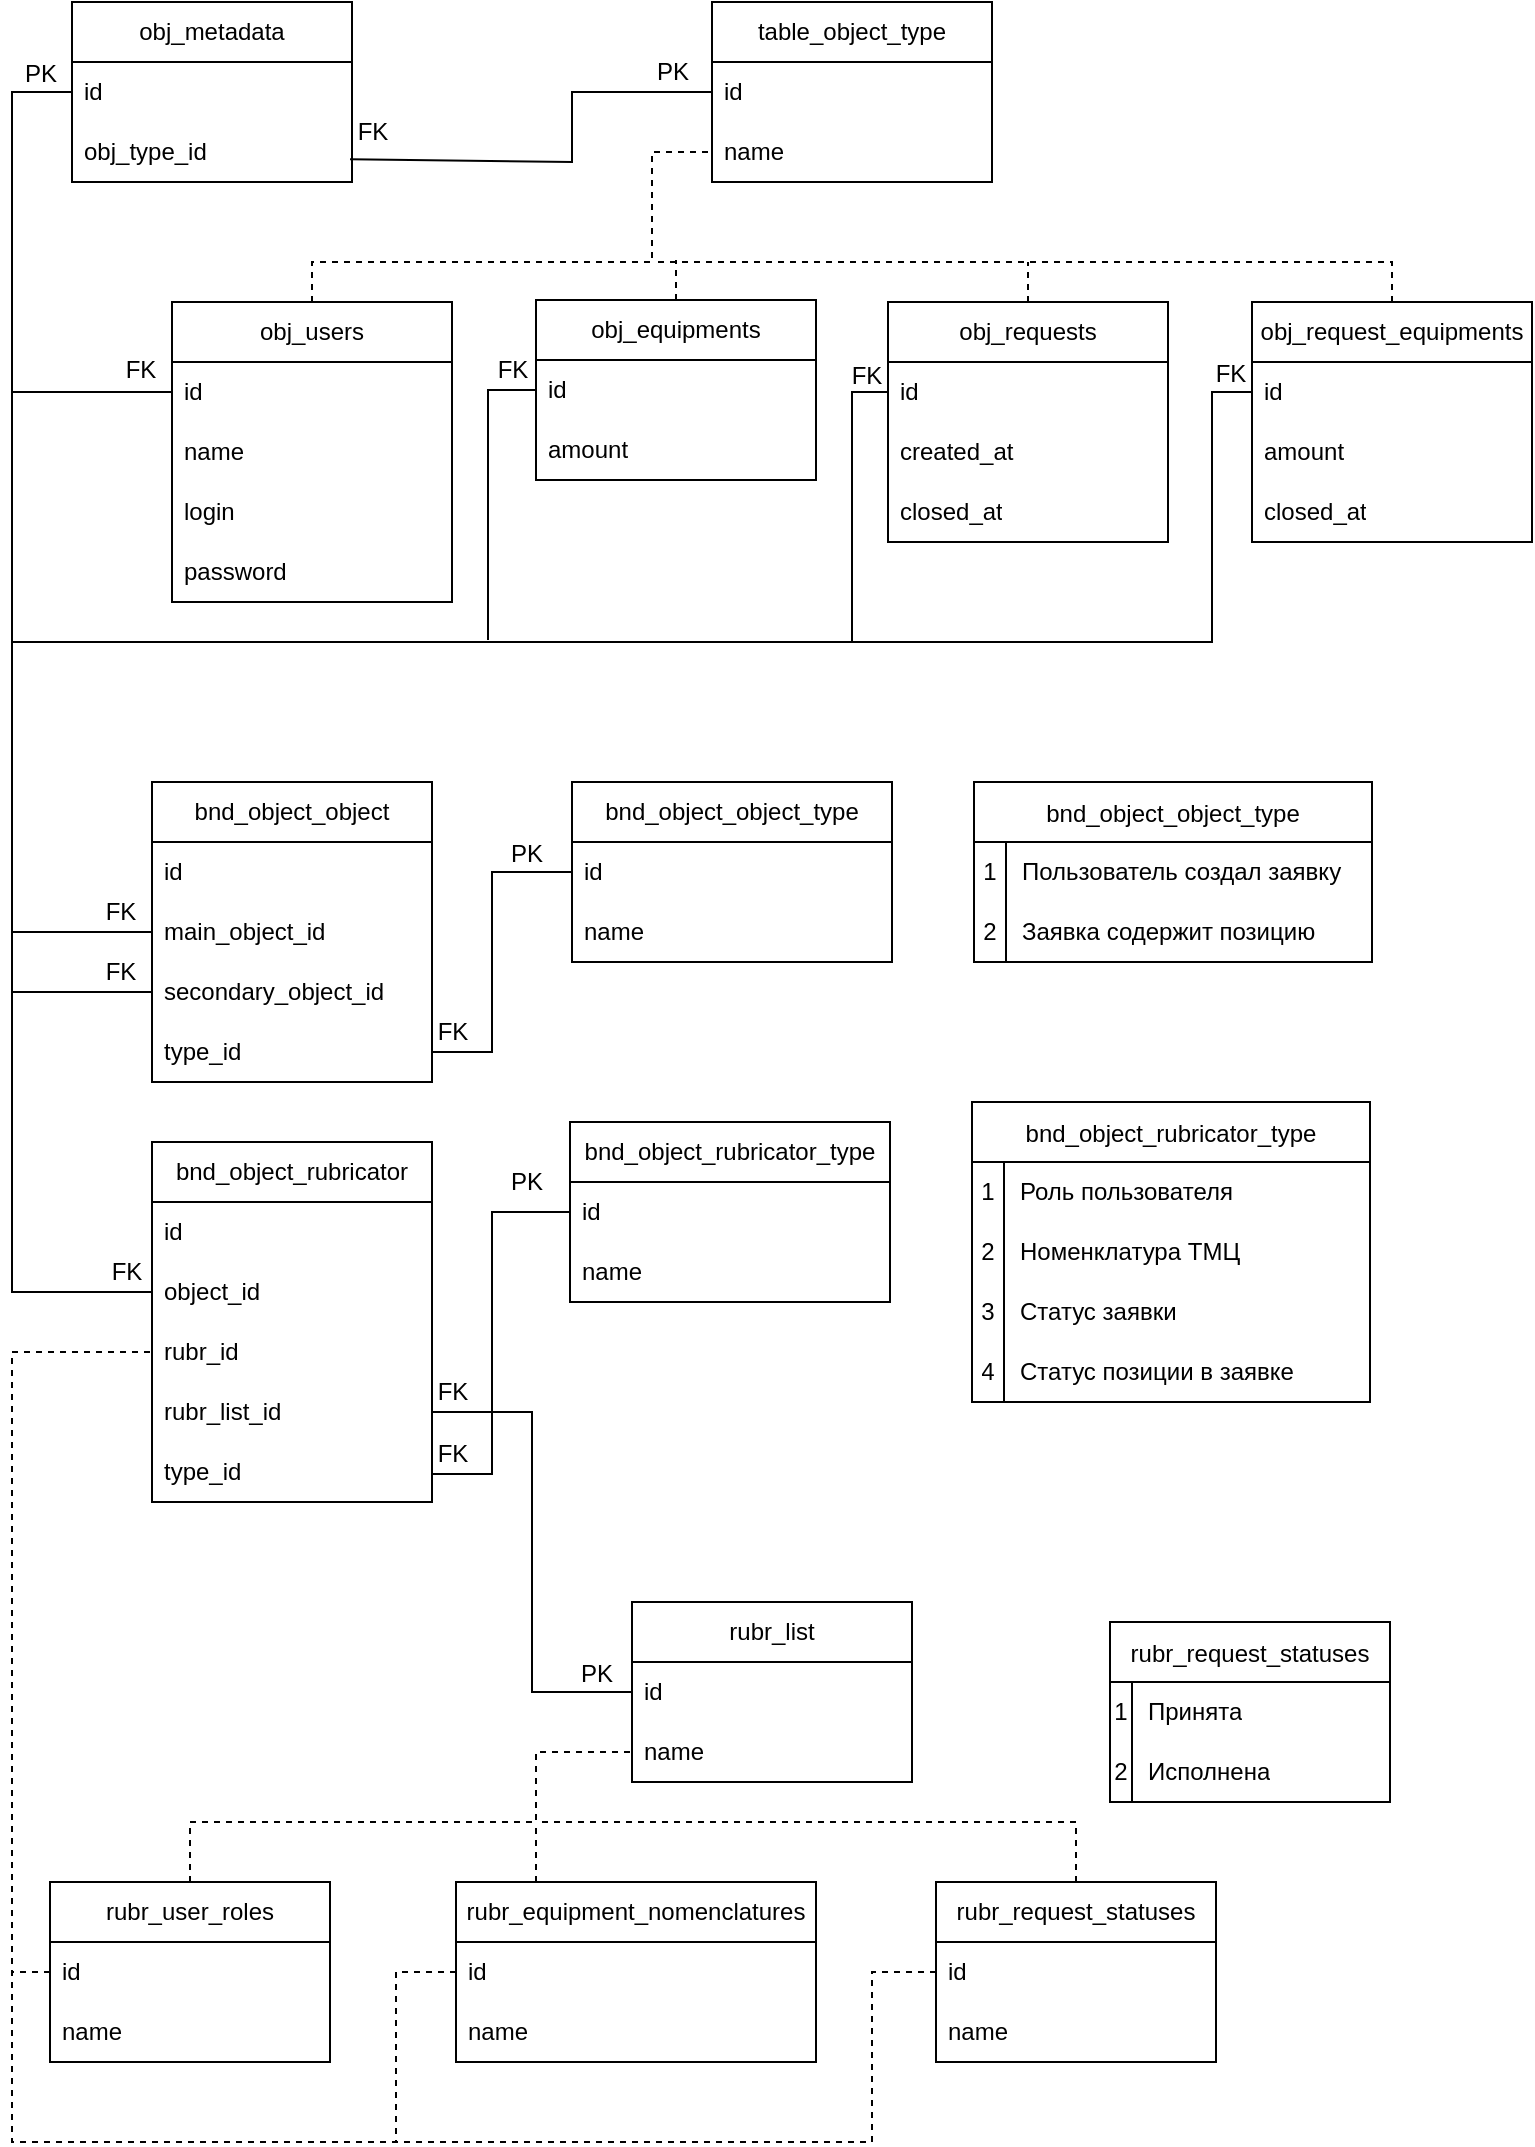 <mxfile version="26.2.15">
  <diagram name="Страница — 1" id="bLrMLPar97oH9QPDvLtB">
    <mxGraphModel dx="2220" dy="1306" grid="1" gridSize="10" guides="1" tooltips="1" connect="1" arrows="1" fold="1" page="1" pageScale="1" pageWidth="827" pageHeight="1169" math="0" shadow="0">
      <root>
        <mxCell id="0" />
        <mxCell id="1" parent="0" />
        <mxCell id="9yVn5tu1MOSAHcyBRN-_-1" value="obj_users" style="swimlane;fontStyle=0;childLayout=stackLayout;horizontal=1;startSize=30;horizontalStack=0;resizeParent=1;resizeParentMax=0;resizeLast=0;collapsible=1;marginBottom=0;whiteSpace=wrap;html=1;" parent="1" vertex="1">
          <mxGeometry x="120" y="160" width="140" height="150" as="geometry" />
        </mxCell>
        <mxCell id="mxWsvHkhdjBiguELYli5-2" value="" style="endArrow=none;html=1;rounded=0;entryX=0;entryY=0.5;entryDx=0;entryDy=0;" parent="9yVn5tu1MOSAHcyBRN-_-1" target="9yVn5tu1MOSAHcyBRN-_-2" edge="1">
          <mxGeometry width="50" height="50" relative="1" as="geometry">
            <mxPoint x="-80" y="45" as="sourcePoint" />
            <mxPoint x="-50" y="100" as="targetPoint" />
            <Array as="points" />
          </mxGeometry>
        </mxCell>
        <mxCell id="9yVn5tu1MOSAHcyBRN-_-2" value="id" style="text;strokeColor=none;fillColor=none;align=left;verticalAlign=middle;spacingLeft=4;spacingRight=4;overflow=hidden;points=[[0,0.5],[1,0.5]];portConstraint=eastwest;rotatable=0;whiteSpace=wrap;html=1;" parent="9yVn5tu1MOSAHcyBRN-_-1" vertex="1">
          <mxGeometry y="30" width="140" height="30" as="geometry" />
        </mxCell>
        <mxCell id="9yVn5tu1MOSAHcyBRN-_-3" value="name" style="text;strokeColor=none;fillColor=none;align=left;verticalAlign=middle;spacingLeft=4;spacingRight=4;overflow=hidden;points=[[0,0.5],[1,0.5]];portConstraint=eastwest;rotatable=0;whiteSpace=wrap;html=1;" parent="9yVn5tu1MOSAHcyBRN-_-1" vertex="1">
          <mxGeometry y="60" width="140" height="30" as="geometry" />
        </mxCell>
        <mxCell id="9yVn5tu1MOSAHcyBRN-_-4" value="login" style="text;strokeColor=none;fillColor=none;align=left;verticalAlign=middle;spacingLeft=4;spacingRight=4;overflow=hidden;points=[[0,0.5],[1,0.5]];portConstraint=eastwest;rotatable=0;whiteSpace=wrap;html=1;" parent="9yVn5tu1MOSAHcyBRN-_-1" vertex="1">
          <mxGeometry y="90" width="140" height="30" as="geometry" />
        </mxCell>
        <mxCell id="9yVn5tu1MOSAHcyBRN-_-5" value="password" style="text;strokeColor=none;fillColor=none;align=left;verticalAlign=middle;spacingLeft=4;spacingRight=4;overflow=hidden;points=[[0,0.5],[1,0.5]];portConstraint=eastwest;rotatable=0;whiteSpace=wrap;html=1;" parent="9yVn5tu1MOSAHcyBRN-_-1" vertex="1">
          <mxGeometry y="120" width="140" height="30" as="geometry" />
        </mxCell>
        <mxCell id="9yVn5tu1MOSAHcyBRN-_-6" value="obj_equipments" style="swimlane;fontStyle=0;childLayout=stackLayout;horizontal=1;startSize=30;horizontalStack=0;resizeParent=1;resizeParentMax=0;resizeLast=0;collapsible=1;marginBottom=0;whiteSpace=wrap;html=1;" parent="1" vertex="1">
          <mxGeometry x="302" y="159" width="140" height="90" as="geometry" />
        </mxCell>
        <mxCell id="9yVn5tu1MOSAHcyBRN-_-7" value="id" style="text;strokeColor=none;fillColor=none;align=left;verticalAlign=middle;spacingLeft=4;spacingRight=4;overflow=hidden;points=[[0,0.5],[1,0.5]];portConstraint=eastwest;rotatable=0;whiteSpace=wrap;html=1;" parent="9yVn5tu1MOSAHcyBRN-_-6" vertex="1">
          <mxGeometry y="30" width="140" height="30" as="geometry" />
        </mxCell>
        <mxCell id="9yVn5tu1MOSAHcyBRN-_-8" value="amount" style="text;strokeColor=none;fillColor=none;align=left;verticalAlign=middle;spacingLeft=4;spacingRight=4;overflow=hidden;points=[[0,0.5],[1,0.5]];portConstraint=eastwest;rotatable=0;whiteSpace=wrap;html=1;" parent="9yVn5tu1MOSAHcyBRN-_-6" vertex="1">
          <mxGeometry y="60" width="140" height="30" as="geometry" />
        </mxCell>
        <mxCell id="9yVn5tu1MOSAHcyBRN-_-10" value="obj_requests" style="swimlane;fontStyle=0;childLayout=stackLayout;horizontal=1;startSize=30;horizontalStack=0;resizeParent=1;resizeParentMax=0;resizeLast=0;collapsible=1;marginBottom=0;whiteSpace=wrap;html=1;" parent="1" vertex="1">
          <mxGeometry x="478" y="160" width="140" height="120" as="geometry" />
        </mxCell>
        <mxCell id="9yVn5tu1MOSAHcyBRN-_-11" value="id" style="text;strokeColor=none;fillColor=none;align=left;verticalAlign=middle;spacingLeft=4;spacingRight=4;overflow=hidden;points=[[0,0.5],[1,0.5]];portConstraint=eastwest;rotatable=0;whiteSpace=wrap;html=1;" parent="9yVn5tu1MOSAHcyBRN-_-10" vertex="1">
          <mxGeometry y="30" width="140" height="30" as="geometry" />
        </mxCell>
        <mxCell id="9yVn5tu1MOSAHcyBRN-_-12" value="created_at" style="text;strokeColor=none;fillColor=none;align=left;verticalAlign=middle;spacingLeft=4;spacingRight=4;overflow=hidden;points=[[0,0.5],[1,0.5]];portConstraint=eastwest;rotatable=0;whiteSpace=wrap;html=1;" parent="9yVn5tu1MOSAHcyBRN-_-10" vertex="1">
          <mxGeometry y="60" width="140" height="30" as="geometry" />
        </mxCell>
        <mxCell id="9yVn5tu1MOSAHcyBRN-_-13" value="closed_at" style="text;strokeColor=none;fillColor=none;align=left;verticalAlign=middle;spacingLeft=4;spacingRight=4;overflow=hidden;points=[[0,0.5],[1,0.5]];portConstraint=eastwest;rotatable=0;whiteSpace=wrap;html=1;" parent="9yVn5tu1MOSAHcyBRN-_-10" vertex="1">
          <mxGeometry y="90" width="140" height="30" as="geometry" />
        </mxCell>
        <mxCell id="9yVn5tu1MOSAHcyBRN-_-14" value="obj_request_equipments" style="swimlane;fontStyle=0;childLayout=stackLayout;horizontal=1;startSize=30;horizontalStack=0;resizeParent=1;resizeParentMax=0;resizeLast=0;collapsible=1;marginBottom=0;whiteSpace=wrap;html=1;" parent="1" vertex="1">
          <mxGeometry x="660" y="160" width="140" height="120" as="geometry" />
        </mxCell>
        <mxCell id="9yVn5tu1MOSAHcyBRN-_-15" value="id" style="text;strokeColor=none;fillColor=none;align=left;verticalAlign=middle;spacingLeft=4;spacingRight=4;overflow=hidden;points=[[0,0.5],[1,0.5]];portConstraint=eastwest;rotatable=0;whiteSpace=wrap;html=1;" parent="9yVn5tu1MOSAHcyBRN-_-14" vertex="1">
          <mxGeometry y="30" width="140" height="30" as="geometry" />
        </mxCell>
        <mxCell id="9yVn5tu1MOSAHcyBRN-_-16" value="amount" style="text;strokeColor=none;fillColor=none;align=left;verticalAlign=middle;spacingLeft=4;spacingRight=4;overflow=hidden;points=[[0,0.5],[1,0.5]];portConstraint=eastwest;rotatable=0;whiteSpace=wrap;html=1;" parent="9yVn5tu1MOSAHcyBRN-_-14" vertex="1">
          <mxGeometry y="60" width="140" height="30" as="geometry" />
        </mxCell>
        <mxCell id="9yVn5tu1MOSAHcyBRN-_-17" value="closed_at" style="text;strokeColor=none;fillColor=none;align=left;verticalAlign=middle;spacingLeft=4;spacingRight=4;overflow=hidden;points=[[0,0.5],[1,0.5]];portConstraint=eastwest;rotatable=0;whiteSpace=wrap;html=1;" parent="9yVn5tu1MOSAHcyBRN-_-14" vertex="1">
          <mxGeometry y="90" width="140" height="30" as="geometry" />
        </mxCell>
        <mxCell id="9yVn5tu1MOSAHcyBRN-_-18" value="table_object_type" style="swimlane;fontStyle=0;childLayout=stackLayout;horizontal=1;startSize=30;horizontalStack=0;resizeParent=1;resizeParentMax=0;resizeLast=0;collapsible=1;marginBottom=0;whiteSpace=wrap;html=1;" parent="1" vertex="1">
          <mxGeometry x="390" y="10" width="140" height="90" as="geometry" />
        </mxCell>
        <mxCell id="9yVn5tu1MOSAHcyBRN-_-19" value="id" style="text;strokeColor=none;fillColor=none;align=left;verticalAlign=middle;spacingLeft=4;spacingRight=4;overflow=hidden;points=[[0,0.5],[1,0.5]];portConstraint=eastwest;rotatable=0;whiteSpace=wrap;html=1;" parent="9yVn5tu1MOSAHcyBRN-_-18" vertex="1">
          <mxGeometry y="30" width="140" height="30" as="geometry" />
        </mxCell>
        <mxCell id="9yVn5tu1MOSAHcyBRN-_-20" value="name" style="text;strokeColor=none;fillColor=none;align=left;verticalAlign=middle;spacingLeft=4;spacingRight=4;overflow=hidden;points=[[0,0.5],[1,0.5]];portConstraint=eastwest;rotatable=0;whiteSpace=wrap;html=1;" parent="9yVn5tu1MOSAHcyBRN-_-18" vertex="1">
          <mxGeometry y="60" width="140" height="30" as="geometry" />
        </mxCell>
        <mxCell id="9yVn5tu1MOSAHcyBRN-_-27" value="obj_metadata" style="swimlane;fontStyle=0;childLayout=stackLayout;horizontal=1;startSize=30;horizontalStack=0;resizeParent=1;resizeParentMax=0;resizeLast=0;collapsible=1;marginBottom=0;whiteSpace=wrap;html=1;" parent="1" vertex="1">
          <mxGeometry x="70" y="10" width="140" height="90" as="geometry" />
        </mxCell>
        <mxCell id="9yVn5tu1MOSAHcyBRN-_-28" value="id" style="text;strokeColor=none;fillColor=none;align=left;verticalAlign=middle;spacingLeft=4;spacingRight=4;overflow=hidden;points=[[0,0.5],[1,0.5]];portConstraint=eastwest;rotatable=0;whiteSpace=wrap;html=1;" parent="9yVn5tu1MOSAHcyBRN-_-27" vertex="1">
          <mxGeometry y="30" width="140" height="30" as="geometry" />
        </mxCell>
        <mxCell id="9yVn5tu1MOSAHcyBRN-_-29" value="obj_type_id" style="text;strokeColor=none;fillColor=none;align=left;verticalAlign=middle;spacingLeft=4;spacingRight=4;overflow=hidden;points=[[0,0.5],[1,0.5]];portConstraint=eastwest;rotatable=0;whiteSpace=wrap;html=1;" parent="9yVn5tu1MOSAHcyBRN-_-27" vertex="1">
          <mxGeometry y="60" width="140" height="30" as="geometry" />
        </mxCell>
        <mxCell id="9yVn5tu1MOSAHcyBRN-_-31" value="" style="endArrow=none;html=1;rounded=0;exitX=0.993;exitY=0.621;exitDx=0;exitDy=0;entryX=0;entryY=0.5;entryDx=0;entryDy=0;exitPerimeter=0;" parent="1" source="9yVn5tu1MOSAHcyBRN-_-29" target="9yVn5tu1MOSAHcyBRN-_-19" edge="1">
          <mxGeometry width="50" height="50" relative="1" as="geometry">
            <mxPoint x="400" y="310" as="sourcePoint" />
            <mxPoint x="450" y="260" as="targetPoint" />
            <Array as="points">
              <mxPoint x="320" y="90" />
              <mxPoint x="320" y="55" />
            </Array>
          </mxGeometry>
        </mxCell>
        <mxCell id="9yVn5tu1MOSAHcyBRN-_-37" value="bnd_object_rubricator" style="swimlane;fontStyle=0;childLayout=stackLayout;horizontal=1;startSize=30;horizontalStack=0;resizeParent=1;resizeParentMax=0;resizeLast=0;collapsible=1;marginBottom=0;whiteSpace=wrap;html=1;" parent="1" vertex="1">
          <mxGeometry x="110" y="580" width="140" height="180" as="geometry" />
        </mxCell>
        <mxCell id="9yVn5tu1MOSAHcyBRN-_-38" value="id" style="text;strokeColor=none;fillColor=none;align=left;verticalAlign=middle;spacingLeft=4;spacingRight=4;overflow=hidden;points=[[0,0.5],[1,0.5]];portConstraint=eastwest;rotatable=0;whiteSpace=wrap;html=1;" parent="9yVn5tu1MOSAHcyBRN-_-37" vertex="1">
          <mxGeometry y="30" width="140" height="30" as="geometry" />
        </mxCell>
        <mxCell id="9yVn5tu1MOSAHcyBRN-_-39" value="object_id" style="text;strokeColor=none;fillColor=none;align=left;verticalAlign=middle;spacingLeft=4;spacingRight=4;overflow=hidden;points=[[0,0.5],[1,0.5]];portConstraint=eastwest;rotatable=0;whiteSpace=wrap;html=1;" parent="9yVn5tu1MOSAHcyBRN-_-37" vertex="1">
          <mxGeometry y="60" width="140" height="30" as="geometry" />
        </mxCell>
        <mxCell id="9yVn5tu1MOSAHcyBRN-_-42" value="rubr_id" style="text;strokeColor=none;fillColor=none;align=left;verticalAlign=middle;spacingLeft=4;spacingRight=4;overflow=hidden;points=[[0,0.5],[1,0.5]];portConstraint=eastwest;rotatable=0;whiteSpace=wrap;html=1;" parent="9yVn5tu1MOSAHcyBRN-_-37" vertex="1">
          <mxGeometry y="90" width="140" height="30" as="geometry" />
        </mxCell>
        <mxCell id="9yVn5tu1MOSAHcyBRN-_-40" value="rubr_list_id" style="text;strokeColor=none;fillColor=none;align=left;verticalAlign=middle;spacingLeft=4;spacingRight=4;overflow=hidden;points=[[0,0.5],[1,0.5]];portConstraint=eastwest;rotatable=0;whiteSpace=wrap;html=1;" parent="9yVn5tu1MOSAHcyBRN-_-37" vertex="1">
          <mxGeometry y="120" width="140" height="30" as="geometry" />
        </mxCell>
        <mxCell id="9yVn5tu1MOSAHcyBRN-_-43" value="type_id" style="text;strokeColor=none;fillColor=none;align=left;verticalAlign=middle;spacingLeft=4;spacingRight=4;overflow=hidden;points=[[0,0.5],[1,0.5]];portConstraint=eastwest;rotatable=0;whiteSpace=wrap;html=1;" parent="9yVn5tu1MOSAHcyBRN-_-37" vertex="1">
          <mxGeometry y="150" width="140" height="30" as="geometry" />
        </mxCell>
        <mxCell id="9yVn5tu1MOSAHcyBRN-_-45" value="bnd_object_rubricator_type" style="swimlane;fontStyle=0;childLayout=stackLayout;horizontal=1;startSize=30;horizontalStack=0;resizeParent=1;resizeParentMax=0;resizeLast=0;collapsible=1;marginBottom=0;whiteSpace=wrap;html=1;" parent="1" vertex="1">
          <mxGeometry x="319" y="570" width="160" height="90" as="geometry" />
        </mxCell>
        <mxCell id="9yVn5tu1MOSAHcyBRN-_-46" value="id" style="text;strokeColor=none;fillColor=none;align=left;verticalAlign=middle;spacingLeft=4;spacingRight=4;overflow=hidden;points=[[0,0.5],[1,0.5]];portConstraint=eastwest;rotatable=0;whiteSpace=wrap;html=1;" parent="9yVn5tu1MOSAHcyBRN-_-45" vertex="1">
          <mxGeometry y="30" width="160" height="30" as="geometry" />
        </mxCell>
        <mxCell id="9yVn5tu1MOSAHcyBRN-_-47" value="name" style="text;strokeColor=none;fillColor=none;align=left;verticalAlign=middle;spacingLeft=4;spacingRight=4;overflow=hidden;points=[[0,0.5],[1,0.5]];portConstraint=eastwest;rotatable=0;whiteSpace=wrap;html=1;" parent="9yVn5tu1MOSAHcyBRN-_-45" vertex="1">
          <mxGeometry y="60" width="160" height="30" as="geometry" />
        </mxCell>
        <mxCell id="9yVn5tu1MOSAHcyBRN-_-50" value="bnd_object_object" style="swimlane;fontStyle=0;childLayout=stackLayout;horizontal=1;startSize=30;horizontalStack=0;resizeParent=1;resizeParentMax=0;resizeLast=0;collapsible=1;marginBottom=0;whiteSpace=wrap;html=1;" parent="1" vertex="1">
          <mxGeometry x="110" y="400" width="140" height="150" as="geometry" />
        </mxCell>
        <mxCell id="9yVn5tu1MOSAHcyBRN-_-51" value="id" style="text;strokeColor=none;fillColor=none;align=left;verticalAlign=middle;spacingLeft=4;spacingRight=4;overflow=hidden;points=[[0,0.5],[1,0.5]];portConstraint=eastwest;rotatable=0;whiteSpace=wrap;html=1;" parent="9yVn5tu1MOSAHcyBRN-_-50" vertex="1">
          <mxGeometry y="30" width="140" height="30" as="geometry" />
        </mxCell>
        <mxCell id="9yVn5tu1MOSAHcyBRN-_-52" value="main_object_id" style="text;strokeColor=none;fillColor=none;align=left;verticalAlign=middle;spacingLeft=4;spacingRight=4;overflow=hidden;points=[[0,0.5],[1,0.5]];portConstraint=eastwest;rotatable=0;whiteSpace=wrap;html=1;" parent="9yVn5tu1MOSAHcyBRN-_-50" vertex="1">
          <mxGeometry y="60" width="140" height="30" as="geometry" />
        </mxCell>
        <mxCell id="9yVn5tu1MOSAHcyBRN-_-53" value="secondary_object_id" style="text;strokeColor=none;fillColor=none;align=left;verticalAlign=middle;spacingLeft=4;spacingRight=4;overflow=hidden;points=[[0,0.5],[1,0.5]];portConstraint=eastwest;rotatable=0;whiteSpace=wrap;html=1;" parent="9yVn5tu1MOSAHcyBRN-_-50" vertex="1">
          <mxGeometry y="90" width="140" height="30" as="geometry" />
        </mxCell>
        <mxCell id="9yVn5tu1MOSAHcyBRN-_-56" value="type_id" style="text;strokeColor=none;fillColor=none;align=left;verticalAlign=middle;spacingLeft=4;spacingRight=4;overflow=hidden;points=[[0,0.5],[1,0.5]];portConstraint=eastwest;rotatable=0;whiteSpace=wrap;html=1;" parent="9yVn5tu1MOSAHcyBRN-_-50" vertex="1">
          <mxGeometry y="120" width="140" height="30" as="geometry" />
        </mxCell>
        <mxCell id="9yVn5tu1MOSAHcyBRN-_-57" value="bnd_object_object_type" style="swimlane;fontStyle=0;childLayout=stackLayout;horizontal=1;startSize=30;horizontalStack=0;resizeParent=1;resizeParentMax=0;resizeLast=0;collapsible=1;marginBottom=0;whiteSpace=wrap;html=1;" parent="1" vertex="1">
          <mxGeometry x="320" y="400" width="160" height="90" as="geometry" />
        </mxCell>
        <mxCell id="9yVn5tu1MOSAHcyBRN-_-58" value="id" style="text;strokeColor=none;fillColor=none;align=left;verticalAlign=middle;spacingLeft=4;spacingRight=4;overflow=hidden;points=[[0,0.5],[1,0.5]];portConstraint=eastwest;rotatable=0;whiteSpace=wrap;html=1;" parent="9yVn5tu1MOSAHcyBRN-_-57" vertex="1">
          <mxGeometry y="30" width="160" height="30" as="geometry" />
        </mxCell>
        <mxCell id="9yVn5tu1MOSAHcyBRN-_-59" value="name" style="text;strokeColor=none;fillColor=none;align=left;verticalAlign=middle;spacingLeft=4;spacingRight=4;overflow=hidden;points=[[0,0.5],[1,0.5]];portConstraint=eastwest;rotatable=0;whiteSpace=wrap;html=1;" parent="9yVn5tu1MOSAHcyBRN-_-57" vertex="1">
          <mxGeometry y="60" width="160" height="30" as="geometry" />
        </mxCell>
        <mxCell id="9yVn5tu1MOSAHcyBRN-_-61" value="rubr_list" style="swimlane;fontStyle=0;childLayout=stackLayout;horizontal=1;startSize=30;horizontalStack=0;resizeParent=1;resizeParentMax=0;resizeLast=0;collapsible=1;marginBottom=0;whiteSpace=wrap;html=1;" parent="1" vertex="1">
          <mxGeometry x="350" y="810" width="140" height="90" as="geometry" />
        </mxCell>
        <mxCell id="9yVn5tu1MOSAHcyBRN-_-62" value="id" style="text;strokeColor=none;fillColor=none;align=left;verticalAlign=middle;spacingLeft=4;spacingRight=4;overflow=hidden;points=[[0,0.5],[1,0.5]];portConstraint=eastwest;rotatable=0;whiteSpace=wrap;html=1;" parent="9yVn5tu1MOSAHcyBRN-_-61" vertex="1">
          <mxGeometry y="30" width="140" height="30" as="geometry" />
        </mxCell>
        <mxCell id="9yVn5tu1MOSAHcyBRN-_-63" value="name" style="text;strokeColor=none;fillColor=none;align=left;verticalAlign=middle;spacingLeft=4;spacingRight=4;overflow=hidden;points=[[0,0.5],[1,0.5]];portConstraint=eastwest;rotatable=0;whiteSpace=wrap;html=1;" parent="9yVn5tu1MOSAHcyBRN-_-61" vertex="1">
          <mxGeometry y="60" width="140" height="30" as="geometry" />
        </mxCell>
        <mxCell id="9yVn5tu1MOSAHcyBRN-_-64" value="rubr_user_roles" style="swimlane;fontStyle=0;childLayout=stackLayout;horizontal=1;startSize=30;horizontalStack=0;resizeParent=1;resizeParentMax=0;resizeLast=0;collapsible=1;marginBottom=0;whiteSpace=wrap;html=1;" parent="1" vertex="1">
          <mxGeometry x="59" y="950" width="140" height="90" as="geometry" />
        </mxCell>
        <mxCell id="9yVn5tu1MOSAHcyBRN-_-65" value="id" style="text;strokeColor=none;fillColor=none;align=left;verticalAlign=middle;spacingLeft=4;spacingRight=4;overflow=hidden;points=[[0,0.5],[1,0.5]];portConstraint=eastwest;rotatable=0;whiteSpace=wrap;html=1;" parent="9yVn5tu1MOSAHcyBRN-_-64" vertex="1">
          <mxGeometry y="30" width="140" height="30" as="geometry" />
        </mxCell>
        <mxCell id="9yVn5tu1MOSAHcyBRN-_-66" value="name" style="text;strokeColor=none;fillColor=none;align=left;verticalAlign=middle;spacingLeft=4;spacingRight=4;overflow=hidden;points=[[0,0.5],[1,0.5]];portConstraint=eastwest;rotatable=0;whiteSpace=wrap;html=1;" parent="9yVn5tu1MOSAHcyBRN-_-64" vertex="1">
          <mxGeometry y="60" width="140" height="30" as="geometry" />
        </mxCell>
        <mxCell id="9yVn5tu1MOSAHcyBRN-_-68" value="rubr_request_statuses" style="swimlane;fontStyle=0;childLayout=stackLayout;horizontal=1;startSize=30;horizontalStack=0;resizeParent=1;resizeParentMax=0;resizeLast=0;collapsible=1;marginBottom=0;whiteSpace=wrap;html=1;" parent="1" vertex="1">
          <mxGeometry x="502" y="950" width="140" height="90" as="geometry" />
        </mxCell>
        <mxCell id="9yVn5tu1MOSAHcyBRN-_-69" value="id" style="text;strokeColor=none;fillColor=none;align=left;verticalAlign=middle;spacingLeft=4;spacingRight=4;overflow=hidden;points=[[0,0.5],[1,0.5]];portConstraint=eastwest;rotatable=0;whiteSpace=wrap;html=1;" parent="9yVn5tu1MOSAHcyBRN-_-68" vertex="1">
          <mxGeometry y="30" width="140" height="30" as="geometry" />
        </mxCell>
        <mxCell id="9yVn5tu1MOSAHcyBRN-_-70" value="name" style="text;strokeColor=none;fillColor=none;align=left;verticalAlign=middle;spacingLeft=4;spacingRight=4;overflow=hidden;points=[[0,0.5],[1,0.5]];portConstraint=eastwest;rotatable=0;whiteSpace=wrap;html=1;" parent="9yVn5tu1MOSAHcyBRN-_-68" vertex="1">
          <mxGeometry y="60" width="140" height="30" as="geometry" />
        </mxCell>
        <mxCell id="9yVn5tu1MOSAHcyBRN-_-71" value="rubr_equipment_nomenclatures" style="swimlane;fontStyle=0;childLayout=stackLayout;horizontal=1;startSize=30;horizontalStack=0;resizeParent=1;resizeParentMax=0;resizeLast=0;collapsible=1;marginBottom=0;whiteSpace=wrap;html=1;" parent="1" vertex="1">
          <mxGeometry x="262" y="950" width="180" height="90" as="geometry" />
        </mxCell>
        <mxCell id="9yVn5tu1MOSAHcyBRN-_-72" value="id" style="text;strokeColor=none;fillColor=none;align=left;verticalAlign=middle;spacingLeft=4;spacingRight=4;overflow=hidden;points=[[0,0.5],[1,0.5]];portConstraint=eastwest;rotatable=0;whiteSpace=wrap;html=1;" parent="9yVn5tu1MOSAHcyBRN-_-71" vertex="1">
          <mxGeometry y="30" width="180" height="30" as="geometry" />
        </mxCell>
        <mxCell id="9yVn5tu1MOSAHcyBRN-_-73" value="name" style="text;strokeColor=none;fillColor=none;align=left;verticalAlign=middle;spacingLeft=4;spacingRight=4;overflow=hidden;points=[[0,0.5],[1,0.5]];portConstraint=eastwest;rotatable=0;whiteSpace=wrap;html=1;" parent="9yVn5tu1MOSAHcyBRN-_-71" vertex="1">
          <mxGeometry y="60" width="180" height="30" as="geometry" />
        </mxCell>
        <mxCell id="y9WzkXpqN7y2kiezJbfK-1" value="FK" style="text;html=1;align=center;verticalAlign=middle;resizable=0;points=[];autosize=1;strokeColor=none;fillColor=none;" parent="1" vertex="1">
          <mxGeometry x="200" y="60" width="40" height="30" as="geometry" />
        </mxCell>
        <mxCell id="y9WzkXpqN7y2kiezJbfK-2" value="P&lt;span style=&quot;background-color: transparent; color: light-dark(rgb(0, 0, 0), rgb(255, 255, 255));&quot;&gt;K&lt;/span&gt;" style="text;html=1;align=center;verticalAlign=middle;resizable=0;points=[];autosize=1;strokeColor=none;fillColor=none;" parent="1" vertex="1">
          <mxGeometry x="350" y="30" width="40" height="30" as="geometry" />
        </mxCell>
        <mxCell id="y9WzkXpqN7y2kiezJbfK-3" value="" style="endArrow=none;html=1;rounded=0;exitX=0;exitY=0.5;exitDx=0;exitDy=0;entryX=0;entryY=0.5;entryDx=0;entryDy=0;" parent="1" source="9yVn5tu1MOSAHcyBRN-_-52" target="9yVn5tu1MOSAHcyBRN-_-28" edge="1">
          <mxGeometry width="50" height="50" relative="1" as="geometry">
            <mxPoint x="10" y="374" as="sourcePoint" />
            <mxPoint x="40" y="50" as="targetPoint" />
            <Array as="points">
              <mxPoint x="40" y="475" />
              <mxPoint x="40" y="55" />
            </Array>
          </mxGeometry>
        </mxCell>
        <mxCell id="y9WzkXpqN7y2kiezJbfK-4" value="FK" style="text;html=1;align=center;verticalAlign=middle;resizable=0;points=[];autosize=1;strokeColor=none;fillColor=none;" parent="1" vertex="1">
          <mxGeometry x="74" y="450" width="40" height="30" as="geometry" />
        </mxCell>
        <mxCell id="y9WzkXpqN7y2kiezJbfK-6" value="P&lt;span style=&quot;background-color: transparent; color: light-dark(rgb(0, 0, 0), rgb(255, 255, 255));&quot;&gt;K&lt;/span&gt;" style="text;html=1;align=center;verticalAlign=middle;resizable=0;points=[];autosize=1;strokeColor=none;fillColor=none;" parent="1" vertex="1">
          <mxGeometry x="34" y="31" width="40" height="30" as="geometry" />
        </mxCell>
        <mxCell id="y9WzkXpqN7y2kiezJbfK-7" value="" style="endArrow=none;html=1;rounded=0;entryX=0;entryY=0.5;entryDx=0;entryDy=0;" parent="1" target="9yVn5tu1MOSAHcyBRN-_-53" edge="1">
          <mxGeometry width="50" height="50" relative="1" as="geometry">
            <mxPoint x="40" y="470" as="sourcePoint" />
            <mxPoint x="100" y="530" as="targetPoint" />
            <Array as="points">
              <mxPoint x="40" y="505" />
            </Array>
          </mxGeometry>
        </mxCell>
        <mxCell id="y9WzkXpqN7y2kiezJbfK-8" value="FK" style="text;html=1;align=center;verticalAlign=middle;resizable=0;points=[];autosize=1;strokeColor=none;fillColor=none;" parent="1" vertex="1">
          <mxGeometry x="74" y="480" width="40" height="30" as="geometry" />
        </mxCell>
        <mxCell id="y9WzkXpqN7y2kiezJbfK-9" value="" style="endArrow=none;html=1;rounded=0;entryX=0;entryY=0.5;entryDx=0;entryDy=0;exitX=1;exitY=0.5;exitDx=0;exitDy=0;" parent="1" source="9yVn5tu1MOSAHcyBRN-_-40" target="9yVn5tu1MOSAHcyBRN-_-62" edge="1">
          <mxGeometry width="50" height="50" relative="1" as="geometry">
            <mxPoint x="270" y="800" as="sourcePoint" />
            <mxPoint x="340" y="835" as="targetPoint" />
            <Array as="points">
              <mxPoint x="300" y="715" />
              <mxPoint x="300" y="855" />
            </Array>
          </mxGeometry>
        </mxCell>
        <mxCell id="y9WzkXpqN7y2kiezJbfK-10" value="" style="endArrow=none;html=1;rounded=0;entryX=0;entryY=0.5;entryDx=0;entryDy=0;exitX=1;exitY=0.5;exitDx=0;exitDy=0;" parent="1" source="9yVn5tu1MOSAHcyBRN-_-56" target="9yVn5tu1MOSAHcyBRN-_-58" edge="1">
          <mxGeometry width="50" height="50" relative="1" as="geometry">
            <mxPoint x="335" y="500" as="sourcePoint" />
            <mxPoint x="405" y="535" as="targetPoint" />
            <Array as="points">
              <mxPoint x="280" y="535" />
              <mxPoint x="280" y="445" />
            </Array>
          </mxGeometry>
        </mxCell>
        <mxCell id="y9WzkXpqN7y2kiezJbfK-11" value="FK" style="text;html=1;align=center;verticalAlign=middle;resizable=0;points=[];autosize=1;strokeColor=none;fillColor=none;" parent="1" vertex="1">
          <mxGeometry x="240" y="510" width="40" height="30" as="geometry" />
        </mxCell>
        <mxCell id="y9WzkXpqN7y2kiezJbfK-12" value="PK" style="text;html=1;align=center;verticalAlign=middle;resizable=0;points=[];autosize=1;strokeColor=none;fillColor=none;" parent="1" vertex="1">
          <mxGeometry x="277" y="421" width="40" height="30" as="geometry" />
        </mxCell>
        <mxCell id="y9WzkXpqN7y2kiezJbfK-14" value="" style="endArrow=none;html=1;rounded=0;entryX=0;entryY=0.5;entryDx=0;entryDy=0;" parent="1" edge="1">
          <mxGeometry width="50" height="50" relative="1" as="geometry">
            <mxPoint x="40" y="500" as="sourcePoint" />
            <mxPoint x="110" y="655" as="targetPoint" />
            <Array as="points">
              <mxPoint x="40" y="655" />
            </Array>
          </mxGeometry>
        </mxCell>
        <mxCell id="y9WzkXpqN7y2kiezJbfK-15" value="FK" style="text;html=1;align=center;verticalAlign=middle;resizable=0;points=[];autosize=1;strokeColor=none;fillColor=none;" parent="1" vertex="1">
          <mxGeometry x="77" y="630" width="40" height="30" as="geometry" />
        </mxCell>
        <mxCell id="y9WzkXpqN7y2kiezJbfK-16" value="FK" style="text;html=1;align=center;verticalAlign=middle;resizable=0;points=[];autosize=1;strokeColor=none;fillColor=none;" parent="1" vertex="1">
          <mxGeometry x="240" y="690" width="40" height="30" as="geometry" />
        </mxCell>
        <mxCell id="y9WzkXpqN7y2kiezJbfK-17" value="PK" style="text;html=1;align=center;verticalAlign=middle;resizable=0;points=[];autosize=1;strokeColor=none;fillColor=none;" parent="1" vertex="1">
          <mxGeometry x="312" y="831" width="40" height="30" as="geometry" />
        </mxCell>
        <mxCell id="y9WzkXpqN7y2kiezJbfK-21" value="" style="endArrow=none;html=1;rounded=0;entryX=0;entryY=0.5;entryDx=0;entryDy=0;exitX=1;exitY=0.5;exitDx=0;exitDy=0;" parent="1" target="9yVn5tu1MOSAHcyBRN-_-46" edge="1">
          <mxGeometry width="50" height="50" relative="1" as="geometry">
            <mxPoint x="250" y="746" as="sourcePoint" />
            <mxPoint x="310" y="656" as="targetPoint" />
            <Array as="points">
              <mxPoint x="280" y="746" />
              <mxPoint x="280" y="615" />
            </Array>
          </mxGeometry>
        </mxCell>
        <mxCell id="y9WzkXpqN7y2kiezJbfK-22" value="FK" style="text;html=1;align=center;verticalAlign=middle;resizable=0;points=[];autosize=1;strokeColor=none;fillColor=none;" parent="1" vertex="1">
          <mxGeometry x="240" y="721" width="40" height="30" as="geometry" />
        </mxCell>
        <mxCell id="y9WzkXpqN7y2kiezJbfK-23" value="PK" style="text;html=1;align=center;verticalAlign=middle;resizable=0;points=[];autosize=1;strokeColor=none;fillColor=none;" parent="1" vertex="1">
          <mxGeometry x="277" y="585" width="40" height="30" as="geometry" />
        </mxCell>
        <mxCell id="y9WzkXpqN7y2kiezJbfK-25" value="" style="endArrow=none;html=1;rounded=0;exitX=0.5;exitY=0;exitDx=0;exitDy=0;entryX=0;entryY=0.5;entryDx=0;entryDy=0;dashed=1;" parent="1" source="9yVn5tu1MOSAHcyBRN-_-1" target="9yVn5tu1MOSAHcyBRN-_-20" edge="1">
          <mxGeometry width="50" height="50" relative="1" as="geometry">
            <mxPoint x="219" y="99" as="sourcePoint" />
            <mxPoint x="400" y="65" as="targetPoint" />
            <Array as="points">
              <mxPoint x="190" y="140" />
              <mxPoint x="360" y="140" />
              <mxPoint x="360" y="85" />
            </Array>
          </mxGeometry>
        </mxCell>
        <mxCell id="y9WzkXpqN7y2kiezJbfK-28" value="" style="endArrow=none;html=1;rounded=0;exitX=0.5;exitY=0;exitDx=0;exitDy=0;dashed=1;" parent="1" source="9yVn5tu1MOSAHcyBRN-_-14" edge="1">
          <mxGeometry width="50" height="50" relative="1" as="geometry">
            <mxPoint x="200" y="170" as="sourcePoint" />
            <mxPoint x="360" y="140" as="targetPoint" />
            <Array as="points">
              <mxPoint x="730" y="140" />
            </Array>
          </mxGeometry>
        </mxCell>
        <mxCell id="y9WzkXpqN7y2kiezJbfK-29" value="" style="endArrow=none;html=1;rounded=0;exitX=0.5;exitY=0;exitDx=0;exitDy=0;dashed=1;" parent="1" source="9yVn5tu1MOSAHcyBRN-_-10" edge="1">
          <mxGeometry width="50" height="50" relative="1" as="geometry">
            <mxPoint x="778" y="120" as="sourcePoint" />
            <mxPoint x="548" y="140" as="targetPoint" />
            <Array as="points" />
          </mxGeometry>
        </mxCell>
        <mxCell id="y9WzkXpqN7y2kiezJbfK-30" value="" style="endArrow=none;html=1;rounded=0;exitX=0.5;exitY=0;exitDx=0;exitDy=0;dashed=1;" parent="1" source="9yVn5tu1MOSAHcyBRN-_-6" edge="1">
          <mxGeometry width="50" height="50" relative="1" as="geometry">
            <mxPoint x="562" y="169" as="sourcePoint" />
            <mxPoint x="372" y="139" as="targetPoint" />
            <Array as="points" />
          </mxGeometry>
        </mxCell>
        <mxCell id="y9WzkXpqN7y2kiezJbfK-31" value="" style="endArrow=none;html=1;rounded=0;exitX=0.5;exitY=0;exitDx=0;exitDy=0;entryX=0;entryY=0.5;entryDx=0;entryDy=0;dashed=1;" parent="1" source="9yVn5tu1MOSAHcyBRN-_-64" target="9yVn5tu1MOSAHcyBRN-_-63" edge="1">
          <mxGeometry width="50" height="50" relative="1" as="geometry">
            <mxPoint x="132" y="965" as="sourcePoint" />
            <mxPoint x="332" y="890" as="targetPoint" />
            <Array as="points">
              <mxPoint x="129" y="920" />
              <mxPoint x="302" y="920" />
              <mxPoint x="302" y="885" />
            </Array>
          </mxGeometry>
        </mxCell>
        <mxCell id="y9WzkXpqN7y2kiezJbfK-32" value="" style="endArrow=none;html=1;rounded=0;exitX=0.5;exitY=0;exitDx=0;exitDy=0;dashed=1;" parent="1" edge="1">
          <mxGeometry width="50" height="50" relative="1" as="geometry">
            <mxPoint x="302" y="950" as="sourcePoint" />
            <mxPoint x="302" y="920" as="targetPoint" />
            <Array as="points" />
          </mxGeometry>
        </mxCell>
        <mxCell id="y9WzkXpqN7y2kiezJbfK-33" value="" style="endArrow=none;html=1;rounded=0;dashed=1;exitX=0.5;exitY=0;exitDx=0;exitDy=0;" parent="1" source="9yVn5tu1MOSAHcyBRN-_-68" edge="1">
          <mxGeometry width="50" height="50" relative="1" as="geometry">
            <mxPoint x="472" y="930" as="sourcePoint" />
            <mxPoint x="302" y="920" as="targetPoint" />
            <Array as="points">
              <mxPoint x="572" y="920" />
            </Array>
          </mxGeometry>
        </mxCell>
        <mxCell id="y9WzkXpqN7y2kiezJbfK-34" value="" style="endArrow=none;html=1;rounded=0;exitX=0;exitY=0.5;exitDx=0;exitDy=0;entryX=0;entryY=0.5;entryDx=0;entryDy=0;dashed=1;" parent="1" source="9yVn5tu1MOSAHcyBRN-_-69" target="9yVn5tu1MOSAHcyBRN-_-42" edge="1">
          <mxGeometry width="50" height="50" relative="1" as="geometry">
            <mxPoint x="-60" y="870" as="sourcePoint" />
            <mxPoint x="150" y="810" as="targetPoint" />
            <Array as="points">
              <mxPoint x="470" y="995" />
              <mxPoint x="470" y="1080" />
              <mxPoint x="40" y="1080" />
              <mxPoint x="40" y="685" />
            </Array>
          </mxGeometry>
        </mxCell>
        <mxCell id="y9WzkXpqN7y2kiezJbfK-35" value="" style="endArrow=none;html=1;rounded=0;exitX=0;exitY=0.5;exitDx=0;exitDy=0;dashed=1;" parent="1" source="9yVn5tu1MOSAHcyBRN-_-65" edge="1">
          <mxGeometry width="50" height="50" relative="1" as="geometry">
            <mxPoint x="330" y="960" as="sourcePoint" />
            <mxPoint x="40" y="995" as="targetPoint" />
            <Array as="points" />
          </mxGeometry>
        </mxCell>
        <mxCell id="y9WzkXpqN7y2kiezJbfK-36" value="" style="endArrow=none;html=1;rounded=0;exitX=0;exitY=0.5;exitDx=0;exitDy=0;dashed=1;" parent="1" source="9yVn5tu1MOSAHcyBRN-_-72" edge="1">
          <mxGeometry width="50" height="50" relative="1" as="geometry">
            <mxPoint x="69" y="1005" as="sourcePoint" />
            <mxPoint x="232" y="1080" as="targetPoint" />
            <Array as="points">
              <mxPoint x="232" y="995" />
            </Array>
          </mxGeometry>
        </mxCell>
        <mxCell id="mxWsvHkhdjBiguELYli5-3" value="" style="endArrow=none;html=1;rounded=0;entryX=0;entryY=0.5;entryDx=0;entryDy=0;" parent="1" target="9yVn5tu1MOSAHcyBRN-_-15" edge="1">
          <mxGeometry width="50" height="50" relative="1" as="geometry">
            <mxPoint x="40" y="330" as="sourcePoint" />
            <mxPoint x="440" y="330" as="targetPoint" />
            <Array as="points">
              <mxPoint x="640" y="330" />
              <mxPoint x="640" y="205" />
            </Array>
          </mxGeometry>
        </mxCell>
        <mxCell id="mxWsvHkhdjBiguELYli5-4" value="" style="endArrow=none;html=1;rounded=0;entryX=0;entryY=0.5;entryDx=0;entryDy=0;" parent="1" target="9yVn5tu1MOSAHcyBRN-_-7" edge="1">
          <mxGeometry width="50" height="50" relative="1" as="geometry">
            <mxPoint x="278" y="329" as="sourcePoint" />
            <mxPoint x="498" y="269" as="targetPoint" />
            <Array as="points">
              <mxPoint x="278" y="204" />
            </Array>
          </mxGeometry>
        </mxCell>
        <mxCell id="mxWsvHkhdjBiguELYli5-5" value="" style="endArrow=none;html=1;rounded=0;entryX=0;entryY=0.5;entryDx=0;entryDy=0;" parent="1" target="9yVn5tu1MOSAHcyBRN-_-11" edge="1">
          <mxGeometry width="50" height="50" relative="1" as="geometry">
            <mxPoint x="460" y="330" as="sourcePoint" />
            <mxPoint x="454" y="200" as="targetPoint" />
            <Array as="points">
              <mxPoint x="460" y="205" />
            </Array>
          </mxGeometry>
        </mxCell>
        <mxCell id="Je46MNNiVE4Rmiw2iMBX-1" value="FK" style="text;html=1;align=center;verticalAlign=middle;resizable=0;points=[];autosize=1;strokeColor=none;fillColor=none;" parent="1" vertex="1">
          <mxGeometry x="84" y="179" width="40" height="30" as="geometry" />
        </mxCell>
        <mxCell id="Je46MNNiVE4Rmiw2iMBX-3" value="FK" style="text;html=1;align=center;verticalAlign=middle;resizable=0;points=[];autosize=1;strokeColor=none;fillColor=none;" parent="1" vertex="1">
          <mxGeometry x="447" y="182" width="40" height="30" as="geometry" />
        </mxCell>
        <mxCell id="Je46MNNiVE4Rmiw2iMBX-4" value="FK" style="text;html=1;align=center;verticalAlign=middle;resizable=0;points=[];autosize=1;strokeColor=none;fillColor=none;" parent="1" vertex="1">
          <mxGeometry x="270" y="179" width="40" height="30" as="geometry" />
        </mxCell>
        <mxCell id="Je46MNNiVE4Rmiw2iMBX-5" value="FK" style="text;html=1;align=center;verticalAlign=middle;resizable=0;points=[];autosize=1;strokeColor=none;fillColor=none;" parent="1" vertex="1">
          <mxGeometry x="629" y="181" width="40" height="30" as="geometry" />
        </mxCell>
        <mxCell id="yGQ38cz7jYKU3NlnWjbp-12" value="bnd_object_object_type" style="shape=table;startSize=30;container=1;collapsible=0;childLayout=tableLayout;fixedRows=1;rowLines=0;fontStyle=0;strokeColor=default;fontSize=12;" parent="1" vertex="1">
          <mxGeometry x="521" y="400" width="199" height="90" as="geometry" />
        </mxCell>
        <mxCell id="yGQ38cz7jYKU3NlnWjbp-13" value="" style="shape=tableRow;horizontal=0;startSize=0;swimlaneHead=0;swimlaneBody=0;top=0;left=0;bottom=0;right=0;collapsible=0;dropTarget=0;fillColor=none;points=[[0,0.5],[1,0.5]];portConstraint=eastwest;strokeColor=inherit;fontSize=12;" parent="yGQ38cz7jYKU3NlnWjbp-12" vertex="1">
          <mxGeometry y="30" width="199" height="30" as="geometry" />
        </mxCell>
        <mxCell id="yGQ38cz7jYKU3NlnWjbp-14" value="1" style="shape=partialRectangle;html=1;whiteSpace=wrap;connectable=0;fillColor=none;top=0;left=0;bottom=0;right=0;overflow=hidden;pointerEvents=1;strokeColor=inherit;fontSize=12;" parent="yGQ38cz7jYKU3NlnWjbp-13" vertex="1">
          <mxGeometry width="16" height="30" as="geometry">
            <mxRectangle width="16" height="30" as="alternateBounds" />
          </mxGeometry>
        </mxCell>
        <mxCell id="yGQ38cz7jYKU3NlnWjbp-15" value="Пользователь создал заявку" style="shape=partialRectangle;html=1;whiteSpace=wrap;connectable=0;fillColor=none;top=0;left=0;bottom=0;right=0;align=left;spacingLeft=6;overflow=hidden;strokeColor=inherit;fontSize=12;" parent="yGQ38cz7jYKU3NlnWjbp-13" vertex="1">
          <mxGeometry x="16" width="183" height="30" as="geometry">
            <mxRectangle width="183" height="30" as="alternateBounds" />
          </mxGeometry>
        </mxCell>
        <mxCell id="yGQ38cz7jYKU3NlnWjbp-16" value="" style="shape=tableRow;horizontal=0;startSize=0;swimlaneHead=0;swimlaneBody=0;top=0;left=0;bottom=0;right=0;collapsible=0;dropTarget=0;fillColor=none;points=[[0,0.5],[1,0.5]];portConstraint=eastwest;strokeColor=inherit;fontSize=12;" parent="yGQ38cz7jYKU3NlnWjbp-12" vertex="1">
          <mxGeometry y="60" width="199" height="30" as="geometry" />
        </mxCell>
        <mxCell id="yGQ38cz7jYKU3NlnWjbp-17" value="2" style="shape=partialRectangle;html=1;whiteSpace=wrap;connectable=0;fillColor=none;top=0;left=0;bottom=0;right=0;overflow=hidden;strokeColor=inherit;fontSize=12;" parent="yGQ38cz7jYKU3NlnWjbp-16" vertex="1">
          <mxGeometry width="16" height="30" as="geometry">
            <mxRectangle width="16" height="30" as="alternateBounds" />
          </mxGeometry>
        </mxCell>
        <mxCell id="yGQ38cz7jYKU3NlnWjbp-18" value="Заявка содержит позицию" style="shape=partialRectangle;html=1;whiteSpace=wrap;connectable=0;fillColor=none;top=0;left=0;bottom=0;right=0;align=left;spacingLeft=6;overflow=hidden;strokeColor=inherit;fontSize=12;" parent="yGQ38cz7jYKU3NlnWjbp-16" vertex="1">
          <mxGeometry x="16" width="183" height="30" as="geometry">
            <mxRectangle width="183" height="30" as="alternateBounds" />
          </mxGeometry>
        </mxCell>
        <mxCell id="yGQ38cz7jYKU3NlnWjbp-35" value="" style="shape=tableRow;horizontal=0;startSize=0;swimlaneHead=0;swimlaneBody=0;top=0;left=0;bottom=0;right=0;collapsible=0;dropTarget=0;fillColor=none;points=[[0,0.5],[1,0.5]];portConstraint=eastwest;strokeColor=inherit;fontSize=12;" parent="1" vertex="1">
          <mxGeometry x="530" y="680" width="199" height="30" as="geometry" />
        </mxCell>
        <mxCell id="yGQ38cz7jYKU3NlnWjbp-45" value="bnd_object_rubricator_type" style="shape=table;startSize=30;container=1;collapsible=0;childLayout=tableLayout;fixedRows=1;rowLines=0;fontStyle=0;strokeColor=default;fontSize=12;" parent="1" vertex="1">
          <mxGeometry x="520" y="560" width="199" height="150" as="geometry" />
        </mxCell>
        <mxCell id="yGQ38cz7jYKU3NlnWjbp-46" value="" style="shape=tableRow;horizontal=0;startSize=0;swimlaneHead=0;swimlaneBody=0;top=0;left=0;bottom=0;right=0;collapsible=0;dropTarget=0;fillColor=none;points=[[0,0.5],[1,0.5]];portConstraint=eastwest;strokeColor=inherit;fontSize=12;" parent="yGQ38cz7jYKU3NlnWjbp-45" vertex="1">
          <mxGeometry y="30" width="199" height="30" as="geometry" />
        </mxCell>
        <mxCell id="yGQ38cz7jYKU3NlnWjbp-47" value="1" style="shape=partialRectangle;html=1;whiteSpace=wrap;connectable=0;fillColor=none;top=0;left=0;bottom=0;right=0;overflow=hidden;pointerEvents=1;strokeColor=inherit;fontSize=12;" parent="yGQ38cz7jYKU3NlnWjbp-46" vertex="1">
          <mxGeometry width="16" height="30" as="geometry">
            <mxRectangle width="16" height="30" as="alternateBounds" />
          </mxGeometry>
        </mxCell>
        <mxCell id="yGQ38cz7jYKU3NlnWjbp-48" value="Роль пользователя" style="shape=partialRectangle;html=1;whiteSpace=wrap;connectable=0;fillColor=none;top=0;left=0;bottom=0;right=0;align=left;spacingLeft=6;overflow=hidden;strokeColor=inherit;fontSize=12;" parent="yGQ38cz7jYKU3NlnWjbp-46" vertex="1">
          <mxGeometry x="16" width="183" height="30" as="geometry">
            <mxRectangle width="183" height="30" as="alternateBounds" />
          </mxGeometry>
        </mxCell>
        <mxCell id="yGQ38cz7jYKU3NlnWjbp-49" value="" style="shape=tableRow;horizontal=0;startSize=0;swimlaneHead=0;swimlaneBody=0;top=0;left=0;bottom=0;right=0;collapsible=0;dropTarget=0;fillColor=none;points=[[0,0.5],[1,0.5]];portConstraint=eastwest;strokeColor=inherit;fontSize=12;" parent="yGQ38cz7jYKU3NlnWjbp-45" vertex="1">
          <mxGeometry y="60" width="199" height="30" as="geometry" />
        </mxCell>
        <mxCell id="yGQ38cz7jYKU3NlnWjbp-50" value="2" style="shape=partialRectangle;html=1;whiteSpace=wrap;connectable=0;fillColor=none;top=0;left=0;bottom=0;right=0;overflow=hidden;strokeColor=inherit;fontSize=12;" parent="yGQ38cz7jYKU3NlnWjbp-49" vertex="1">
          <mxGeometry width="16" height="30" as="geometry">
            <mxRectangle width="16" height="30" as="alternateBounds" />
          </mxGeometry>
        </mxCell>
        <mxCell id="yGQ38cz7jYKU3NlnWjbp-51" value="Номенклатура ТМЦ" style="shape=partialRectangle;html=1;whiteSpace=wrap;connectable=0;fillColor=none;top=0;left=0;bottom=0;right=0;align=left;spacingLeft=6;overflow=hidden;strokeColor=inherit;fontSize=12;" parent="yGQ38cz7jYKU3NlnWjbp-49" vertex="1">
          <mxGeometry x="16" width="183" height="30" as="geometry">
            <mxRectangle width="183" height="30" as="alternateBounds" />
          </mxGeometry>
        </mxCell>
        <mxCell id="yGQ38cz7jYKU3NlnWjbp-52" style="shape=tableRow;horizontal=0;startSize=0;swimlaneHead=0;swimlaneBody=0;top=0;left=0;bottom=0;right=0;collapsible=0;dropTarget=0;fillColor=none;points=[[0,0.5],[1,0.5]];portConstraint=eastwest;strokeColor=inherit;fontSize=12;" parent="yGQ38cz7jYKU3NlnWjbp-45" vertex="1">
          <mxGeometry y="90" width="199" height="30" as="geometry" />
        </mxCell>
        <mxCell id="yGQ38cz7jYKU3NlnWjbp-53" value="3" style="shape=partialRectangle;html=1;whiteSpace=wrap;connectable=0;fillColor=none;top=0;left=0;bottom=0;right=0;overflow=hidden;strokeColor=inherit;fontSize=12;" parent="yGQ38cz7jYKU3NlnWjbp-52" vertex="1">
          <mxGeometry width="16" height="30" as="geometry">
            <mxRectangle width="16" height="30" as="alternateBounds" />
          </mxGeometry>
        </mxCell>
        <mxCell id="yGQ38cz7jYKU3NlnWjbp-54" value="Статус заявки" style="shape=partialRectangle;html=1;whiteSpace=wrap;connectable=0;fillColor=none;top=0;left=0;bottom=0;right=0;align=left;spacingLeft=6;overflow=hidden;strokeColor=inherit;fontSize=12;" parent="yGQ38cz7jYKU3NlnWjbp-52" vertex="1">
          <mxGeometry x="16" width="183" height="30" as="geometry">
            <mxRectangle width="183" height="30" as="alternateBounds" />
          </mxGeometry>
        </mxCell>
        <mxCell id="yGQ38cz7jYKU3NlnWjbp-55" style="shape=tableRow;horizontal=0;startSize=0;swimlaneHead=0;swimlaneBody=0;top=0;left=0;bottom=0;right=0;collapsible=0;dropTarget=0;fillColor=none;points=[[0,0.5],[1,0.5]];portConstraint=eastwest;strokeColor=inherit;fontSize=12;" parent="yGQ38cz7jYKU3NlnWjbp-45" vertex="1">
          <mxGeometry y="120" width="199" height="30" as="geometry" />
        </mxCell>
        <mxCell id="yGQ38cz7jYKU3NlnWjbp-56" value="4" style="shape=partialRectangle;html=1;whiteSpace=wrap;connectable=0;fillColor=none;top=0;left=0;bottom=0;right=0;overflow=hidden;strokeColor=inherit;fontSize=12;" parent="yGQ38cz7jYKU3NlnWjbp-55" vertex="1">
          <mxGeometry width="16" height="30" as="geometry">
            <mxRectangle width="16" height="30" as="alternateBounds" />
          </mxGeometry>
        </mxCell>
        <mxCell id="yGQ38cz7jYKU3NlnWjbp-57" value="Статус позиции в заявке" style="shape=partialRectangle;html=1;whiteSpace=wrap;connectable=0;fillColor=none;top=0;left=0;bottom=0;right=0;align=left;spacingLeft=6;overflow=hidden;strokeColor=inherit;fontSize=12;" parent="yGQ38cz7jYKU3NlnWjbp-55" vertex="1">
          <mxGeometry x="16" width="183" height="30" as="geometry">
            <mxRectangle width="183" height="30" as="alternateBounds" />
          </mxGeometry>
        </mxCell>
        <mxCell id="2tC5aG3o96jDkHIuKX9f-1" value="rubr_request_statuses" style="shape=table;startSize=30;container=1;collapsible=0;childLayout=tableLayout;fixedRows=1;rowLines=0;fontStyle=0;strokeColor=default;fontSize=12;" vertex="1" parent="1">
          <mxGeometry x="589" y="820" width="140" height="90" as="geometry" />
        </mxCell>
        <mxCell id="2tC5aG3o96jDkHIuKX9f-2" value="" style="shape=tableRow;horizontal=0;startSize=0;swimlaneHead=0;swimlaneBody=0;top=0;left=0;bottom=0;right=0;collapsible=0;dropTarget=0;fillColor=none;points=[[0,0.5],[1,0.5]];portConstraint=eastwest;strokeColor=inherit;fontSize=12;" vertex="1" parent="2tC5aG3o96jDkHIuKX9f-1">
          <mxGeometry y="30" width="140" height="30" as="geometry" />
        </mxCell>
        <mxCell id="2tC5aG3o96jDkHIuKX9f-3" value="1" style="shape=partialRectangle;html=1;whiteSpace=wrap;connectable=0;fillColor=none;top=0;left=0;bottom=0;right=0;overflow=hidden;pointerEvents=1;strokeColor=inherit;fontSize=12;" vertex="1" parent="2tC5aG3o96jDkHIuKX9f-2">
          <mxGeometry width="11" height="30" as="geometry">
            <mxRectangle width="11" height="30" as="alternateBounds" />
          </mxGeometry>
        </mxCell>
        <mxCell id="2tC5aG3o96jDkHIuKX9f-4" value="Принята" style="shape=partialRectangle;html=1;whiteSpace=wrap;connectable=0;fillColor=none;top=0;left=0;bottom=0;right=0;align=left;spacingLeft=6;overflow=hidden;strokeColor=inherit;fontSize=12;" vertex="1" parent="2tC5aG3o96jDkHIuKX9f-2">
          <mxGeometry x="11" width="129" height="30" as="geometry">
            <mxRectangle width="129" height="30" as="alternateBounds" />
          </mxGeometry>
        </mxCell>
        <mxCell id="2tC5aG3o96jDkHIuKX9f-5" value="" style="shape=tableRow;horizontal=0;startSize=0;swimlaneHead=0;swimlaneBody=0;top=0;left=0;bottom=0;right=0;collapsible=0;dropTarget=0;fillColor=none;points=[[0,0.5],[1,0.5]];portConstraint=eastwest;strokeColor=inherit;fontSize=12;" vertex="1" parent="2tC5aG3o96jDkHIuKX9f-1">
          <mxGeometry y="60" width="140" height="30" as="geometry" />
        </mxCell>
        <mxCell id="2tC5aG3o96jDkHIuKX9f-6" value="2" style="shape=partialRectangle;html=1;whiteSpace=wrap;connectable=0;fillColor=none;top=0;left=0;bottom=0;right=0;overflow=hidden;strokeColor=inherit;fontSize=12;" vertex="1" parent="2tC5aG3o96jDkHIuKX9f-5">
          <mxGeometry width="11" height="30" as="geometry">
            <mxRectangle width="11" height="30" as="alternateBounds" />
          </mxGeometry>
        </mxCell>
        <mxCell id="2tC5aG3o96jDkHIuKX9f-7" value="Исполнена" style="shape=partialRectangle;html=1;whiteSpace=wrap;connectable=0;fillColor=none;top=0;left=0;bottom=0;right=0;align=left;spacingLeft=6;overflow=hidden;strokeColor=inherit;fontSize=12;" vertex="1" parent="2tC5aG3o96jDkHIuKX9f-5">
          <mxGeometry x="11" width="129" height="30" as="geometry">
            <mxRectangle width="129" height="30" as="alternateBounds" />
          </mxGeometry>
        </mxCell>
      </root>
    </mxGraphModel>
  </diagram>
</mxfile>
